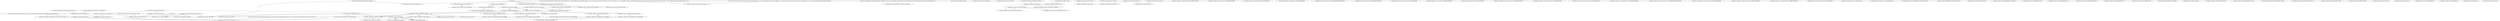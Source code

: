 digraph G {
0[label="std::pair<unsigned int,struct SmartAnalyzer::Logging::TimeStruct64>::pair<unsigned int,struct SmartAnalyzer::Logging::TimeStruct64><unsigned int &,struct SmartAnalyzer::Logging::TimeStruct64 const &,void>", sourcePath="c:\program files (x86)\microsoft visual studio 14.0\vc\include\utility", line=144, comments=""];
1[label="std::pair<class std::basic_string<char,struct std::char_traits<char>,class std::allocator<char> >,struct SmartAnalyzer::Logging::LogScanner::RegexStruct>::pair<class std::basic_string<char,struct std::char_traits<char>,class std::allocator<char> >,struct SmartAnalyzer::Logging::LogScanner::RegexStruct><class std::basic_string<char,struct std::char_traits<char>,class std::allocator<char> > &,struct SmartAnalyzer::Logging::LogScanner::RegexStruct &,void>", sourcePath="c:\program files (x86)\microsoft visual studio 14.0\vc\include\utility", line=144, comments=""];
2[label="", sourcePath="c:\program files (x86)\microsoft visual studio 14.0\vc\include\tuple", line=828, comments="bad parsing."];
3[label="std::allocator<struct SmartAnalyzer::Logging::LogSourceTracer::TraceSubResult>::construct<struct SmartAnalyzer::Logging::LogSourceTracer::TraceSubResult,struct SmartAnalyzer::Logging::LogSourceTracer::TraceSubResult const &>", sourcePath="c:\program files (x86)\microsoft visual studio 14.0\vc\include\xmemory0", line=653, comments=""];
4[label="std::allocator<class SmartAnalyzer::Logging::LogEntry>::construct<class SmartAnalyzer::Logging::LogEntry,class SmartAnalyzer::Logging::LogEntry const &>", sourcePath="c:\program files (x86)\microsoft visual studio 14.0\vc\include\xmemory0", line=653, comments=""];
5[label="std::pair<class std::basic_string<char,struct std::char_traits<char>,class std::allocator<char> > const ,struct SmartAnalyzer::Logging::LogScanner::RegexStruct>::pair<class std::basic_string<char,struct std::char_traits<char>,class std::allocator<char> > const ,struct SmartAnalyzer::Logging::LogScanner::RegexStruct>", sourcePath="d:\github\liveactive\smartanalyzer\logging\logscanner.cpp", line=251, comments=""];
6[label="SmartAnalyzer::Logging::ILogFieldFilter::ILogFieldFilter", sourcePath="d:\github\liveactive\smartanalyzer\logging\ilogfieldfilter.h", line=27, comments=""];
7[label="SmartAnalyzer::Logging::ILogResultProcessor::ILogResultProcessor", sourcePath="d:\github\liveactive\smartanalyzer\logging\include\ilogresultprocessor.h", line=14, comments=""];
8[label="SmartAnalyzer::Logging::Java::LevelLogFieldFilter::LevelLogFieldFilter", sourcePath="d:\github\liveactive\smartanalyzer\logging\javalogfieldfilters.h", line=78, comments=""];
9[label="SmartAnalyzer::NPPLogging::ModuleLogDocument::LineStructInfo::LineStructInfo", sourcePath="d:\github\liveactive\smartanalyzer\nppplugindemo\modulelogdocument.h", line=30, comments=""];
10[label="", sourcePath="d:\github\liveactive\smartanalyzer\logging\include\logentry.h", line=20, comments="bad parsing."];
11[label="SmartAnalyzer::Logging::LogEntry::LogEntry", sourcePath="d:\github\liveactive\smartanalyzer\logging\include\logentry.h", line=12, comments=""];
12[label="SmartAnalyzer::Logging::LogEntry::LogEntry", sourcePath="d:\github\liveactive\smartanalyzer\logging\include\logentry.h", line=33, comments=""];
13[label="SmartAnalyzer::Logging::LogFilter::LogFilter", sourcePath="d:\github\liveactive\smartanalyzer\logging\logfilter.h", line=27, comments=""];
14[label="SmartAnalyzer::Logging::LogReader::LogReader", sourcePath="", line=-1, comments=""];
15[label="SmartAnalyzer::Logging::LogScanner::LogScanner", sourcePath="d:\github\liveactive\smartanalyzer\logging\logscanner.cpp", line=19, comments=""];
16[label="SmartAnalyzer::Logging::LogSorter::LogSorter", sourcePath="d:\github\liveactive\smartanalyzer\logging\logsorter.cpp", line=4, comments=""];
17[label="SmartAnalyzer::Logging::LogSourceTracer::LogSourceTracer", sourcePath="d:\github\liveactive\smartanalyzer\logging\logsourcetracer.cpp", line=13, comments=""];
18[label="SmartAnalyzer::Logging::LogSourceTracer::LogSourceTracer", sourcePath="d:\github\liveactive\smartanalyzer\logging\include\logsourcetracer.h", line=71, comments=""];
19[label="SmartAnalyzer::Logging::Java::MessageLogFieldFilter::MessageLogFieldFilter", sourcePath="d:\github\liveactive\smartanalyzer\logging\javalogfieldfilters.h", line=20, comments=""];
20[label="SmartAnalyzer::Logging::LogScanner::RegexStruct::RegexStruct", sourcePath="d:\github\liveactive\smartanalyzer\logging\include\logscanner.h", line=48, comments=""];
21[label="SmartAnalyzer::Logging::LogScanner::RegexStruct::RegexStruct", sourcePath="d:\github\liveactive\smartanalyzer\logging\include\logscanner.h", line=48, comments=""];
22[label="SmartAnalyzer::Logging::Nginx::RemoteAddrLogFieldFilter::RemoteAddrLogFieldFilter", sourcePath="d:\github\liveactive\smartanalyzer\logging\nginxlogfieldfilters.h", line=86, comments=""];
23[label="SmartAnalyzer::Logging::Nginx::RequestLogFieldFilter::RequestLogFieldFilter", sourcePath="d:\github\liveactive\smartanalyzer\logging\nginxlogfieldfilters.h", line=38, comments=""];
24[label="SmartAnalyzer::Logging::Nginx::StatusLogFieldFilter::StatusLogFieldFilter", sourcePath="d:\github\liveactive\smartanalyzer\logging\nginxlogfieldfilters.h", line=69, comments=""];
25[label="SmartAnalyzer::Logging::TimeLogFieldFilter::TimeLogFieldFilter", sourcePath="d:\github\liveactive\smartanalyzer\logging\ilogfieldfilter.h", line=59, comments=""];
26[label="SmartAnalyzer::Logging::TimeStruct32::TimeStruct32", sourcePath="d:\github\liveactive\smartanalyzer\logging\include\timestruct.h", line=48, comments=""];
27[label="SmartAnalyzer::Logging::TimeStruct32::TimeStruct32", sourcePath="", line=-1, comments=""];
28[label="SmartAnalyzer::Logging::TimeStruct64::TimeStruct64", sourcePath="d:\github\liveactive\smartanalyzer\logging\include\timestruct.h", line=13, comments=""];
29[label="SmartAnalyzer::Logging::TimeStruct64::TimeStruct64", sourcePath="", line=-1, comments=""];
30[label="SmartAnalyzer::Logging::TimeStruct64::TimeStruct64", sourcePath="", line=-1, comments=""];
31[label="SmartAnalyzer::Logging::LogSourceTracer::TraceResult::TraceResult", sourcePath="d:\github\liveactive\smartanalyzer\logging\include\logsourcetracer.h", line=49, comments=""];
32[label="SmartAnalyzer::Logging::LogSourceTracer::TraceResult::TraceResult", sourcePath="d:\github\liveactive\smartanalyzer\logging\include\logsourcetracer.h", line=47, comments=""];
33[label="SmartAnalyzer::Logging::TraceSourceInfo::TraceSourceInfo", sourcePath="d:\github\liveactive\smartanalyzer\logging\include\logsourcetracer.h", line=17, comments=""];
34[label="SmartAnalyzer::Logging::TraceSourceInfo::TraceSourceInfo", sourcePath="d:\github\liveactive\smartanalyzer\logging\include\logsourcetracer.h", line=17, comments=""];
35[label="SmartAnalyzer::Logging::LogSourceTracer::TraceSubResult::TraceSubResult", sourcePath="d:\github\liveactive\smartanalyzer\logging\include\logsourcetracer.h", line=30, comments=""];
36[label="SmartAnalyzer::Logging::LogSourceTracer::TraceSubResult::TraceSubResult", sourcePath="d:\github\liveactive\smartanalyzer\logging\include\logsourcetracer.h", line=29, comments=""];
37[label="", sourcePath="d:\github\liveactive\smartanalyzer\logging\include\logentry.h", line=21, comments="bad parsing."];
38[label="SmartAnalyzer::Logging::LogEntry::operator=", sourcePath="d:\github\liveactive\smartanalyzer\logging\include\logentry.h", line=34, comments=""];
39[label="SmartAnalyzer::Logging::LogSourceTracer::operator=", sourcePath="d:\github\liveactive\smartanalyzer\logging\include\logsourcetracer.h", line=71, comments=""];
40[label="SmartAnalyzer::Logging::TimeStruct64::operator=", sourcePath="", line=-1, comments=""];
41[label="SmartAnalyzer::Logging::TraceSourceInfo::operator=", sourcePath="d:\github\liveactive\smartanalyzer\logging\include\logsourcetracer.h", line=17, comments=""];
42[label="SmartAnalyzer::Logging::TimeStruct32::operator==", sourcePath="d:\github\liveactive\smartanalyzer\logging\include\timestruct.h", line=63, comments=""];
43[label="SmartAnalyzer::Logging::TimeStruct64::operator==", sourcePath="d:\github\liveactive\smartanalyzer\logging\include\timestruct.h", line=23, comments=""];
44[label="SmartAnalyzer::Logging::TimeStruct32::operator!=", sourcePath="d:\github\liveactive\smartanalyzer\logging\include\timestruct.h", line=75, comments=""];
45[label="SmartAnalyzer::Logging::TimeStruct64::operator!=", sourcePath="d:\github\liveactive\smartanalyzer\logging\include\timestruct.h", line=35, comments=""];
46[label="SmartAnalyzer::Logging::Nginx::`dynamic initializer for 'ANY_REQUEST_MESSAGE''", sourcePath="d:\github\liveactive\smartanalyzer\logging\nginxlogfieldfilters.h", line=19, comments=""];
47[label="SmartAnalyzer::Logging::Nginx::`dynamic initializer for 'ANY_REQUEST_METHOD''", sourcePath="d:\github\liveactive\smartanalyzer\logging\nginxlogfieldfilters.h", line=18, comments=""];
48[label="SmartAnalyzer::Logging::Java::`dynamic initializer for 'LEVEL_FILTER_NAME''", sourcePath="d:\github\liveactive\smartanalyzer\logging\javalogfieldfilters.h", line=13, comments=""];
49[label="SmartAnalyzer::Logging::Java::`dynamic initializer for 'MESSAGE_FILTER_NAME''", sourcePath="d:\github\liveactive\smartanalyzer\logging\javalogfieldfilters.h", line=14, comments=""];
50[label="SmartAnalyzer::Logging::Nginx::`dynamic initializer for 'REMOTE_ADDRESS_FILTER_NAME''", sourcePath="d:\github\liveactive\smartanalyzer\logging\nginxlogfieldfilters.h", line=16, comments=""];
51[label="SmartAnalyzer::Logging::Nginx::`dynamic initializer for 'REQUEST_FILTER_NAME''", sourcePath="d:\github\liveactive\smartanalyzer\logging\nginxlogfieldfilters.h", line=14, comments=""];
52[label="SmartAnalyzer::Logging::Nginx::`dynamic initializer for 'STATUS_FILTER_NAME''", sourcePath="d:\github\liveactive\smartanalyzer\logging\nginxlogfieldfilters.h", line=15, comments=""];
53[label="SmartAnalyzer::Logging::Java::`dynamic initializer for 'THREAD_FILTER_NAME''", sourcePath="d:\github\liveactive\smartanalyzer\logging\javalogfieldfilters.h", line=15, comments=""];
54[label="SmartAnalyzer::Logging::`dynamic initializer for 'TIME_FILTER_NAME''", sourcePath="d:\github\liveactive\smartanalyzer\logging\ilogfieldfilter.h", line=9, comments=""];
55[label="SmartAnalyzer::Logging::Nginx::`dynamic atexit destructor for 'ANY_REQUEST_MESSAGE''", sourcePath="d:\github\liveactive\smartanalyzer\logging\nginxlogfieldfilters.h", line=19, comments=""];
56[label="SmartAnalyzer::Logging::Nginx::`dynamic atexit destructor for 'ANY_REQUEST_METHOD''", sourcePath="d:\github\liveactive\smartanalyzer\logging\nginxlogfieldfilters.h", line=18, comments=""];
57[label="SmartAnalyzer::Logging::Java::`dynamic atexit destructor for 'LEVEL_FILTER_NAME''", sourcePath="d:\github\liveactive\smartanalyzer\logging\javalogfieldfilters.h", line=13, comments=""];
58[label="SmartAnalyzer::Logging::Java::`dynamic atexit destructor for 'MESSAGE_FILTER_NAME''", sourcePath="d:\github\liveactive\smartanalyzer\logging\javalogfieldfilters.h", line=14, comments=""];
59[label="SmartAnalyzer::Logging::Nginx::`dynamic atexit destructor for 'REMOTE_ADDRESS_FILTER_NAME''", sourcePath="d:\github\liveactive\smartanalyzer\logging\nginxlogfieldfilters.h", line=16, comments=""];
60[label="SmartAnalyzer::Logging::Nginx::`dynamic atexit destructor for 'REQUEST_FILTER_NAME''", sourcePath="d:\github\liveactive\smartanalyzer\logging\nginxlogfieldfilters.h", line=14, comments=""];
61[label="SmartAnalyzer::Logging::Nginx::`dynamic atexit destructor for 'STATUS_FILTER_NAME''", sourcePath="d:\github\liveactive\smartanalyzer\logging\nginxlogfieldfilters.h", line=15, comments=""];
62[label="SmartAnalyzer::Logging::Java::`dynamic atexit destructor for 'THREAD_FILTER_NAME''", sourcePath="d:\github\liveactive\smartanalyzer\logging\javalogfieldfilters.h", line=15, comments=""];
63[label="SmartAnalyzer::Logging::`dynamic atexit destructor for 'TIME_FILTER_NAME''", sourcePath="d:\github\liveactive\smartanalyzer\logging\ilogfieldfilter.h", line=9, comments=""];
64[label="SmartAnalyzer::Logging::LogScanner::`vector deleting destructor'", sourcePath="d:\github\liveactive\smartanalyzer\logging\include\logscanner.h", line=59, comments=""];
65[label="SmartAnalyzer::Logging::LogSourceTracer::`vector deleting destructor'", sourcePath="d:\github\liveactive\smartanalyzer\logging\include\logsourcetracer.h", line=71, comments=""];
66[label="SmartAnalyzer::Logging::TimeStruct32::operator<", sourcePath="d:\github\liveactive\smartanalyzer\logging\include\timestruct.h", line=54, comments=""];
67[label="SmartAnalyzer::Logging::TimeStruct64::operator<", sourcePath="d:\github\liveactive\smartanalyzer\logging\include\timestruct.h", line=19, comments=""];
68[label="SmartAnalyzer::Logging::TimeStruct32::operator<=", sourcePath="d:\github\liveactive\smartanalyzer\logging\include\timestruct.h", line=67, comments=""];
69[label="SmartAnalyzer::Logging::TimeStruct64::operator<=", sourcePath="d:\github\liveactive\smartanalyzer\logging\include\timestruct.h", line=27, comments=""];
70[label="SmartAnalyzer::Logging::TimeStruct32::operator>=", sourcePath="d:\github\liveactive\smartanalyzer\logging\include\timestruct.h", line=71, comments=""];
71[label="SmartAnalyzer::Logging::TimeStruct64::operator>=", sourcePath="d:\github\liveactive\smartanalyzer\logging\include\timestruct.h", line=31, comments=""];
72[label="std::less<struct SmartAnalyzer::Logging::TimeStruct64>::operator()", sourcePath="c:\program files (x86)\microsoft visual studio 14.0\vc\include\xstddef", line=238, comments=""];
73[label="compare_logentry", sourcePath="d:\github\liveactive\smartanalyzer\logging\logsorter.cpp", line=13, comments=""];
74[label="SmartAnalyzer::Logging::CreateJavaLogFilter", sourcePath="d:\github\liveactive\smartanalyzer\logging\logfilter.cpp", line=10, comments=""];
75[label="SmartAnalyzer::Logging::Java::LevelLogFieldFilter::CreateLogLevelStrEnumMap", sourcePath="d:\github\liveactive\smartanalyzer\logging\javalogfieldfilters.cpp", line=8, comments=""];
76[label="SmartAnalyzer::Logging::TimeLogFieldFilter::CreateMonthStrToIntMap", sourcePath="d:\github\liveactive\smartanalyzer\logging\ilogfieldfilter.cpp", line=10, comments=""];
77[label="SmartAnalyzer::Logging::CreateNginxLogFilter", sourcePath="d:\github\liveactive\smartanalyzer\logging\logfilter.cpp", line=59, comments=""];
78[label="SmartAnalyzer::Logging::LogSourceTracer::DirectTrace", sourcePath="", line=-1, comments=""];
79[label="SmartAnalyzer::Logging::Java::ThreadLogFieldFilter::ExtractThreadId", sourcePath="", line=-1, comments=""];
80[label="SmartAnalyzer::Logging::TimeLogFieldFilter::ExtractTime", sourcePath="d:\github\liveactive\smartanalyzer\logging\ilogfieldfilter.cpp", line=35, comments=""];
81[label="SmartAnalyzer::Logging::ILogFieldFilter::Filter", sourcePath="", line=-1, comments=""];
82[label="SmartAnalyzer::Logging::Java::LevelLogFieldFilter::Filter", sourcePath="d:\github\liveactive\smartanalyzer\logging\javalogfieldfilters.cpp", line=26, comments=""];
83[label="SmartAnalyzer::Logging::LogFilter::Filter", sourcePath="d:\github\liveactive\smartanalyzer\logging\logfilter.h", line=30, comments=""];
84[label="SmartAnalyzer::Logging::Java::MessageLogFieldFilter::Filter", sourcePath="d:\github\liveactive\smartanalyzer\logging\javalogfieldfilters.h", line=39, comments=""];
85[label="SmartAnalyzer::Logging::Nginx::RemoteAddrLogFieldFilter::Filter", sourcePath="d:\github\liveactive\smartanalyzer\logging\nginxlogfieldfilters.cpp", line=18, comments=""];
86[label="SmartAnalyzer::Logging::Nginx::RequestLogFieldFilter::Filter", sourcePath="d:\github\liveactive\smartanalyzer\logging\nginxlogfieldfilters.cpp", line=6, comments=""];
87[label="SmartAnalyzer::Logging::Nginx::StatusLogFieldFilter::Filter", sourcePath="d:\github\liveactive\smartanalyzer\logging\nginxlogfieldfilters.cpp", line=12, comments=""];
88[label="SmartAnalyzer::Logging::TimeLogFieldFilter::Filter", sourcePath="d:\github\liveactive\smartanalyzer\logging\ilogfieldfilter.cpp", line=29, comments=""];
89[label="SmartAnalyzer::NPPLogging::ModuleLogDocument::FindNearestLine", sourcePath="d:\github\liveactive\smartanalyzer\nppplugindemo\modulelogdocument.cpp", line=46, comments=""];
90[label="SmartAnalyzer::NPPLogging::ThreadLogDocument::FindNearestLine", sourcePath="d:\github\liveactive\smartanalyzer\nppplugindemo\threadlogdocument.cpp", line=32, comments=""];
91[label="SmartAnalyzer::Logging::ILogFieldFilter::GetFilterRegex", sourcePath="d:\github\liveactive\smartanalyzer\logging\ilogfieldfilter.h", line=21, comments=""];
92[label="SmartAnalyzer::Logging::LogEntry::GetLogString", sourcePath="d:\github\liveactive\smartanalyzer\logging\include\logentry.h", line=51, comments=""];
93[label="SmartAnalyzer::Logging::LogEntry::GetLogString", sourcePath="d:\github\liveactive\smartanalyzer\logging\include\logentry.h", line=47, comments=""];
94[label="SmartAnalyzer::Logging::LogEntry::GetLogThreadId", sourcePath="d:\github\liveactive\smartanalyzer\logging\include\logentry.h", line=59, comments=""];
95[label="SmartAnalyzer::Logging::LogEntry::GetLogTime", sourcePath="d:\github\liveactive\smartanalyzer\logging\include\logentry.h", line=43, comments=""];
96[label="SmartAnalyzer::Logging::LogEntry::GetModuleName", sourcePath="d:\github\liveactive\smartanalyzer\logging\include\logentry.h", line=55, comments=""];
97[label="SmartAnalyzer::Logging::LogScanner::GetModuleNameTracerMap", sourcePath="d:\github\liveactive\smartanalyzer\logging\logscanner.cpp", line=64, comments=""];
98[label="SmartAnalyzer::Logging::ILogFieldFilter::GetName", sourcePath="", line=-1, comments=""];
99[label="SmartAnalyzer::Logging::Java::LevelLogFieldFilter::GetName", sourcePath="d:\github\liveactive\smartanalyzer\logging\javalogfieldfilters.h", line=89, comments=""];
100[label="SmartAnalyzer::Logging::Java::MessageLogFieldFilter::GetName", sourcePath="d:\github\liveactive\smartanalyzer\logging\javalogfieldfilters.h", line=45, comments=""];
101[label="SmartAnalyzer::Logging::Nginx::RemoteAddrLogFieldFilter::GetName", sourcePath="d:\github\liveactive\smartanalyzer\logging\nginxlogfieldfilters.h", line=93, comments=""];
102[label="SmartAnalyzer::Logging::Nginx::RequestLogFieldFilter::GetName", sourcePath="d:\github\liveactive\smartanalyzer\logging\nginxlogfieldfilters.h", line=42, comments=""];
103[label="SmartAnalyzer::Logging::Nginx::StatusLogFieldFilter::GetName", sourcePath="d:\github\liveactive\smartanalyzer\logging\nginxlogfieldfilters.h", line=76, comments=""];
104[label="SmartAnalyzer::Logging::TimeLogFieldFilter::GetName", sourcePath="d:\github\liveactive\smartanalyzer\logging\ilogfieldfilter.h", line=68, comments=""];
105[label="SmartAnalyzer::NPPLogging::MergedLogDocument::ImportFrom", sourcePath="d:\github\liveactive\smartanalyzer\nppplugindemo\mergedlogdocument.cpp", line=16, comments=""];
106[label="SmartAnalyzer::NPPLogging::ModuleLogDocument::ImportFrom", sourcePath="d:\github\liveactive\smartanalyzer\nppplugindemo\modulelogdocument.cpp", line=15, comments=""];
107[label="SmartAnalyzer::Logging::LogScanner::IsFinished", sourcePath="d:\github\liveactive\smartanalyzer\logging\logscanner.cpp", line=290, comments=""];
108[label="LogSearchDemo", sourcePath="d:\github\liveactive\smartanalyzer\nppplugindemo\logsearchdefinition.cpp", line=24, comments=""];
109[label="SmartAnalyzer::Logging::Java::LevelLogFieldFilter::MatchCreate", sourcePath="d:\github\liveactive\smartanalyzer\logging\javalogfieldfilters.h", line=67, comments=""];
110[label="SmartAnalyzer::Logging::Java::MessageLogFieldFilter::MatchCreate", sourcePath="d:\github\liveactive\smartanalyzer\logging\javalogfieldfilters.h", line=25, comments=""];
111[label="SmartAnalyzer::Logging::Nginx::RequestLogFieldFilter::MatchCreate", sourcePath="d:\github\liveactive\smartanalyzer\logging\nginxlogfieldfilters.h", line=26, comments=""];
112[label="SmartAnalyzer::Logging::Nginx::StatusLogFieldFilter::MatchCreate", sourcePath="d:\github\liveactive\smartanalyzer\logging\nginxlogfieldfilters.h", line=54, comments=""];
113[label="SmartAnalyzer::Logging::TimeLogFieldFilter::MatchCreate", sourcePath="d:\github\liveactive\smartanalyzer\logging\ilogfieldfilter.h", line=33, comments=""];
114[label="SmartAnalyzer::Logging::LogScanner::ParseFilter", sourcePath="d:\github\liveactive\smartanalyzer\logging\logscanner.cpp", line=117, comments=""];
115[label="SmartAnalyzer::Logging::LogScanner::Pause", sourcePath="d:\github\liveactive\smartanalyzer\logging\logscanner.cpp", line=254, comments=""];
116[label="SmartAnalyzer::Logging::ILogResultProcessor::PushFilteredResults", sourcePath="", line=-1, comments=""];
117[label="SmartAnalyzer::Logging::LogSorter::PushFilteredResults", sourcePath="d:\github\liveactive\smartanalyzer\logging\logsorter.cpp", line=18, comments=""];
118[label="SmartAnalyzer::Logging::LogReader::Read", sourcePath="d:\github\liveactive\smartanalyzer\logging\logreader.cpp", line=15, comments=""];
119[label="SmartAnalyzer::Logging::ILogResultProcessor::RetrieveResults", sourcePath="", line=-1, comments=""];
120[label="SmartAnalyzer::Logging::LogScanner::RetrieveResults", sourcePath="d:\github\liveactive\smartanalyzer\logging\logscanner.cpp", line=265, comments=""];
121[label="SmartAnalyzer::Logging::LogSorter::RetrieveResults", sourcePath="d:\github\liveactive\smartanalyzer\logging\logsorter.cpp", line=26, comments=""];
122[label="SmartAnalyzer::Logging::LogScanner::Scan", sourcePath="d:\github\liveactive\smartanalyzer\logging\logscanner.cpp", line=183, comments=""];
123[label="SmartAnalyzer::Logging::LogSourceTracer::SearchTrace", sourcePath="d:\github\liveactive\smartanalyzer\logging\logsourcetracer.cpp", line=68, comments=""];
124[label="SmartAnalyzer::Logging::TimeStruct32::Set", sourcePath="d:\github\liveactive\smartanalyzer\logging\include\timestruct.h", line=79, comments=""];
125[label="SmartAnalyzer::Logging::TimeStruct64::Set", sourcePath="d:\github\liveactive\smartanalyzer\logging\include\timestruct.h", line=39, comments=""];
126[label="SmartAnalyzer::Logging::LogScanner::Stop", sourcePath="d:\github\liveactive\smartanalyzer\logging\logscanner.cpp", line=259, comments=""];
127[label="SmartAnalyzer::Logging::LogSourceTracer::Trace", sourcePath="d:\github\liveactive\smartanalyzer\logging\logsourcetracer.cpp", line=23, comments=""];
128[label="SmartAnalyzer::NPPLogging::LogDocumentBase::TraceInternal", sourcePath="d:\github\liveactive\smartanalyzer\nppplugindemo\logdocumentbase.cpp", line=67, comments=""];
0->29 ;
1->20 ;
2->29 ;
3->35 ;
4->12 ;
5->20 ;
8->6 ;
9->29 ;
10->29 ;
11->29 ;
12->29 ;
15->17 ;
15->21 ;
15->34 ;
16->7 ;
17->33 ;
18->33 ;
19->6 ;
22->6 ;
23->6 ;
24->6 ;
25->6 ;
25->29 ;
37->40 ;
38->40 ;
39->41 ;
44->42 ;
45->43 ;
68->42 ;
68->66 ;
69->43 ;
69->67 ;
70->66 ;
71->67 ;
72->67 ;
73->67 ;
73->95 ;
74->13 ;
74->109 ;
74->110 ;
74->113 ;
77->13 ;
77->111 ;
77->112 ;
77->113 ;
80->28 ;
83->81 ;
83->81 ;
83->81 ;
83->98 ;
83->98 ;
83->98 ;
88->69 ;
88->71 ;
88->80 ;
89->45 ;
90->45 ;
105->92 ;
105->96 ;
106->92 ;
106->94 ;
106->95 ;
106->95 ;
108->15 ;
108->96 ;
108->97 ;
108->97 ;
108->120 ;
108->122 ;
109->8 ;
109->8 ;
110->19 ;
111->23 ;
111->23 ;
112->24 ;
112->24 ;
113->25 ;
113->25 ;
113->30 ;
113->80 ;
113->80 ;
113->80 ;
113->125 ;
114->74 ;
114->74 ;
114->77 ;
114->77 ;
118->11 ;
118->80 ;
118->83 ;
118->92 ;
118->116 ;
120->119 ;
120->119 ;
122->16 ;
122->16 ;
122->114 ;
122->118 ;
123->31 ;
123->32 ;
127->31 ;
127->32 ;
127->36 ;
127->123 ;
128->127 ;
}
